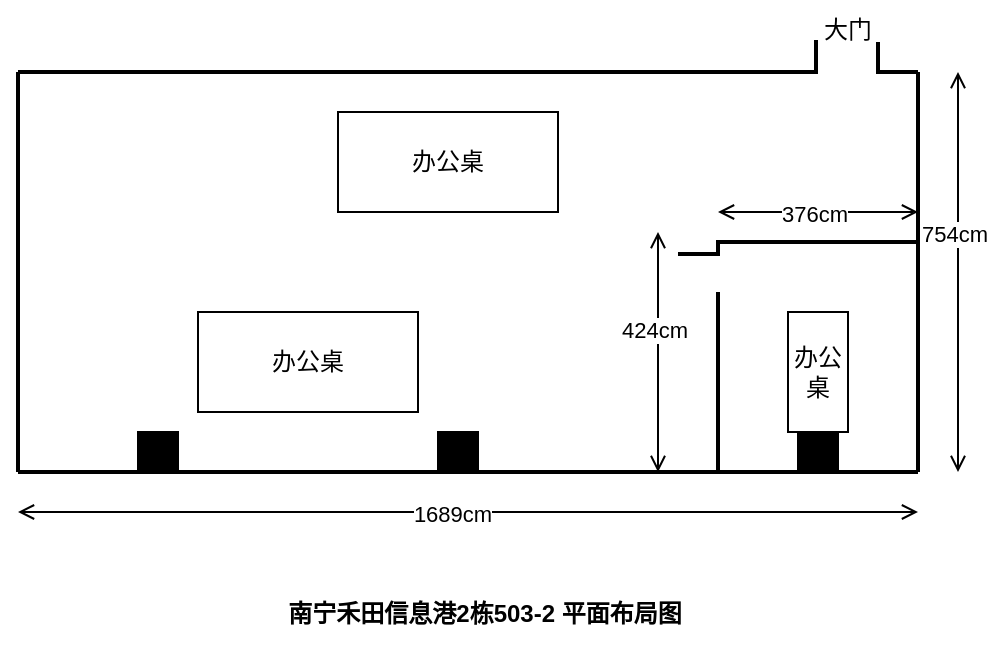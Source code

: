 <mxfile version="16.5.5" type="github">
  <diagram id="_d4E_NHFO41zGW4D-v9T" name="Page-1">
    <mxGraphModel dx="541" dy="369" grid="0" gridSize="10" guides="1" tooltips="1" connect="1" arrows="1" fold="1" page="1" pageScale="1" pageWidth="827" pageHeight="1169" math="0" shadow="0">
      <root>
        <mxCell id="0" />
        <mxCell id="1" parent="0" />
        <mxCell id="DOKbZiQG-BSJzf7dDZmI-1" value="" style="endArrow=none;html=1;rounded=0;strokeWidth=2;" edge="1" parent="1">
          <mxGeometry width="50" height="50" relative="1" as="geometry">
            <mxPoint x="120" y="240" as="sourcePoint" />
            <mxPoint x="570" y="240" as="targetPoint" />
          </mxGeometry>
        </mxCell>
        <mxCell id="DOKbZiQG-BSJzf7dDZmI-3" value="" style="endArrow=none;html=1;rounded=0;strokeWidth=2;" edge="1" parent="1">
          <mxGeometry width="50" height="50" relative="1" as="geometry">
            <mxPoint x="120" y="240" as="sourcePoint" />
            <mxPoint x="120" y="40" as="targetPoint" />
          </mxGeometry>
        </mxCell>
        <mxCell id="DOKbZiQG-BSJzf7dDZmI-4" value="" style="endArrow=none;html=1;rounded=0;strokeWidth=2;" edge="1" parent="1">
          <mxGeometry width="50" height="50" relative="1" as="geometry">
            <mxPoint x="570" y="240" as="sourcePoint" />
            <mxPoint x="570" y="40" as="targetPoint" />
          </mxGeometry>
        </mxCell>
        <mxCell id="DOKbZiQG-BSJzf7dDZmI-5" value="" style="endArrow=none;html=1;rounded=0;strokeWidth=2;" edge="1" parent="1">
          <mxGeometry width="50" height="50" relative="1" as="geometry">
            <mxPoint x="120" y="40" as="sourcePoint" />
            <mxPoint x="520" y="40" as="targetPoint" />
          </mxGeometry>
        </mxCell>
        <mxCell id="DOKbZiQG-BSJzf7dDZmI-6" value="" style="endArrow=none;html=1;rounded=0;strokeWidth=2;" edge="1" parent="1">
          <mxGeometry width="50" height="50" relative="1" as="geometry">
            <mxPoint x="550" y="40" as="sourcePoint" />
            <mxPoint x="570" y="40" as="targetPoint" />
          </mxGeometry>
        </mxCell>
        <mxCell id="DOKbZiQG-BSJzf7dDZmI-7" value="" style="endArrow=none;html=1;rounded=0;strokeWidth=2;" edge="1" parent="1">
          <mxGeometry width="50" height="50" relative="1" as="geometry">
            <mxPoint x="519" y="40" as="sourcePoint" />
            <mxPoint x="519" y="24" as="targetPoint" />
          </mxGeometry>
        </mxCell>
        <mxCell id="DOKbZiQG-BSJzf7dDZmI-10" value="" style="endArrow=none;html=1;rounded=0;strokeWidth=2;" edge="1" parent="1">
          <mxGeometry width="50" height="50" relative="1" as="geometry">
            <mxPoint x="470" y="125" as="sourcePoint" />
            <mxPoint x="570" y="125" as="targetPoint" />
          </mxGeometry>
        </mxCell>
        <mxCell id="DOKbZiQG-BSJzf7dDZmI-11" value="" style="endArrow=none;html=1;rounded=0;strokeWidth=2;" edge="1" parent="1">
          <mxGeometry width="50" height="50" relative="1" as="geometry">
            <mxPoint x="470" y="150" as="sourcePoint" />
            <mxPoint x="470" y="240" as="targetPoint" />
          </mxGeometry>
        </mxCell>
        <mxCell id="DOKbZiQG-BSJzf7dDZmI-12" value="" style="endArrow=none;html=1;rounded=0;strokeWidth=2;startSize=0;targetPerimeterSpacing=0;endSize=7;" edge="1" parent="1">
          <mxGeometry width="50" height="50" relative="1" as="geometry">
            <mxPoint x="470" y="124" as="sourcePoint" />
            <mxPoint x="470" y="132" as="targetPoint" />
          </mxGeometry>
        </mxCell>
        <mxCell id="DOKbZiQG-BSJzf7dDZmI-13" value="" style="endArrow=none;html=1;rounded=0;strokeWidth=2;" edge="1" parent="1">
          <mxGeometry width="50" height="50" relative="1" as="geometry">
            <mxPoint x="470" y="131" as="sourcePoint" />
            <mxPoint x="450" y="131" as="targetPoint" />
          </mxGeometry>
        </mxCell>
        <mxCell id="DOKbZiQG-BSJzf7dDZmI-14" value="" style="endArrow=none;html=1;rounded=0;strokeWidth=2;" edge="1" parent="1">
          <mxGeometry width="50" height="50" relative="1" as="geometry">
            <mxPoint x="550" y="41" as="sourcePoint" />
            <mxPoint x="550" y="25" as="targetPoint" />
          </mxGeometry>
        </mxCell>
        <mxCell id="DOKbZiQG-BSJzf7dDZmI-15" value="办公桌" style="rounded=0;whiteSpace=wrap;html=1;direction=south;" vertex="1" parent="1">
          <mxGeometry x="505" y="160" width="30" height="60" as="geometry" />
        </mxCell>
        <mxCell id="DOKbZiQG-BSJzf7dDZmI-16" value="" style="whiteSpace=wrap;html=1;aspect=fixed;fillColor=#000000;" vertex="1" parent="1">
          <mxGeometry x="510" y="220" width="20" height="20" as="geometry" />
        </mxCell>
        <mxCell id="DOKbZiQG-BSJzf7dDZmI-17" value="" style="whiteSpace=wrap;html=1;aspect=fixed;fillColor=#000000;" vertex="1" parent="1">
          <mxGeometry x="180" y="220" width="20" height="20" as="geometry" />
        </mxCell>
        <mxCell id="DOKbZiQG-BSJzf7dDZmI-18" value="" style="whiteSpace=wrap;html=1;aspect=fixed;fillColor=#000000;" vertex="1" parent="1">
          <mxGeometry x="330" y="220" width="20" height="20" as="geometry" />
        </mxCell>
        <mxCell id="DOKbZiQG-BSJzf7dDZmI-19" value="办公桌" style="rounded=0;whiteSpace=wrap;html=1;direction=west;" vertex="1" parent="1">
          <mxGeometry x="210" y="160" width="110" height="50" as="geometry" />
        </mxCell>
        <mxCell id="DOKbZiQG-BSJzf7dDZmI-20" value="办公桌" style="rounded=0;whiteSpace=wrap;html=1;direction=west;" vertex="1" parent="1">
          <mxGeometry x="280" y="60" width="110" height="50" as="geometry" />
        </mxCell>
        <mxCell id="DOKbZiQG-BSJzf7dDZmI-21" value="" style="endArrow=open;startArrow=open;html=1;rounded=0;strokeWidth=1;startFill=0;endFill=0;" edge="1" parent="1">
          <mxGeometry width="50" height="50" relative="1" as="geometry">
            <mxPoint x="120" y="260" as="sourcePoint" />
            <mxPoint x="570" y="260" as="targetPoint" />
          </mxGeometry>
        </mxCell>
        <mxCell id="DOKbZiQG-BSJzf7dDZmI-22" value="1689cm" style="edgeLabel;html=1;align=center;verticalAlign=middle;resizable=0;points=[];" vertex="1" connectable="0" parent="DOKbZiQG-BSJzf7dDZmI-21">
          <mxGeometry x="-0.038" y="-1" relative="1" as="geometry">
            <mxPoint as="offset" />
          </mxGeometry>
        </mxCell>
        <mxCell id="DOKbZiQG-BSJzf7dDZmI-23" value="" style="endArrow=open;startArrow=open;html=1;rounded=0;strokeWidth=1;startFill=0;endFill=0;" edge="1" parent="1">
          <mxGeometry width="50" height="50" relative="1" as="geometry">
            <mxPoint x="590" y="240" as="sourcePoint" />
            <mxPoint x="590" y="40" as="targetPoint" />
          </mxGeometry>
        </mxCell>
        <mxCell id="DOKbZiQG-BSJzf7dDZmI-24" value="754cm" style="edgeLabel;html=1;align=center;verticalAlign=middle;resizable=0;points=[];" vertex="1" connectable="0" parent="DOKbZiQG-BSJzf7dDZmI-23">
          <mxGeometry x="0.195" y="2" relative="1" as="geometry">
            <mxPoint as="offset" />
          </mxGeometry>
        </mxCell>
        <mxCell id="DOKbZiQG-BSJzf7dDZmI-25" value="" style="endArrow=open;startArrow=open;html=1;rounded=0;strokeWidth=1;startFill=0;endFill=0;" edge="1" parent="1">
          <mxGeometry width="50" height="50" relative="1" as="geometry">
            <mxPoint x="470" y="110" as="sourcePoint" />
            <mxPoint x="570" y="110" as="targetPoint" />
          </mxGeometry>
        </mxCell>
        <mxCell id="DOKbZiQG-BSJzf7dDZmI-26" value="376cm" style="edgeLabel;html=1;align=center;verticalAlign=middle;resizable=0;points=[];" vertex="1" connectable="0" parent="DOKbZiQG-BSJzf7dDZmI-25">
          <mxGeometry x="-0.038" y="-1" relative="1" as="geometry">
            <mxPoint as="offset" />
          </mxGeometry>
        </mxCell>
        <mxCell id="DOKbZiQG-BSJzf7dDZmI-27" value="" style="endArrow=open;startArrow=open;html=1;rounded=0;strokeWidth=1;startFill=0;endFill=0;" edge="1" parent="1">
          <mxGeometry width="50" height="50" relative="1" as="geometry">
            <mxPoint x="440" y="240" as="sourcePoint" />
            <mxPoint x="440" y="120" as="targetPoint" />
          </mxGeometry>
        </mxCell>
        <mxCell id="DOKbZiQG-BSJzf7dDZmI-28" value="424cm" style="edgeLabel;html=1;align=center;verticalAlign=middle;resizable=0;points=[];" vertex="1" connectable="0" parent="DOKbZiQG-BSJzf7dDZmI-27">
          <mxGeometry x="0.195" y="2" relative="1" as="geometry">
            <mxPoint as="offset" />
          </mxGeometry>
        </mxCell>
        <mxCell id="DOKbZiQG-BSJzf7dDZmI-29" value="大门" style="text;html=1;strokeColor=none;fillColor=none;align=center;verticalAlign=middle;whiteSpace=wrap;rounded=0;" vertex="1" parent="1">
          <mxGeometry x="505" y="4" width="60" height="30" as="geometry" />
        </mxCell>
        <mxCell id="DOKbZiQG-BSJzf7dDZmI-30" value="南宁禾田信息港2栋503-2 平面布局图&lt;br&gt;" style="text;html=1;strokeColor=none;fillColor=none;align=center;verticalAlign=middle;whiteSpace=wrap;rounded=0;fontStyle=1" vertex="1" parent="1">
          <mxGeometry x="243" y="296" width="221" height="30" as="geometry" />
        </mxCell>
      </root>
    </mxGraphModel>
  </diagram>
</mxfile>
